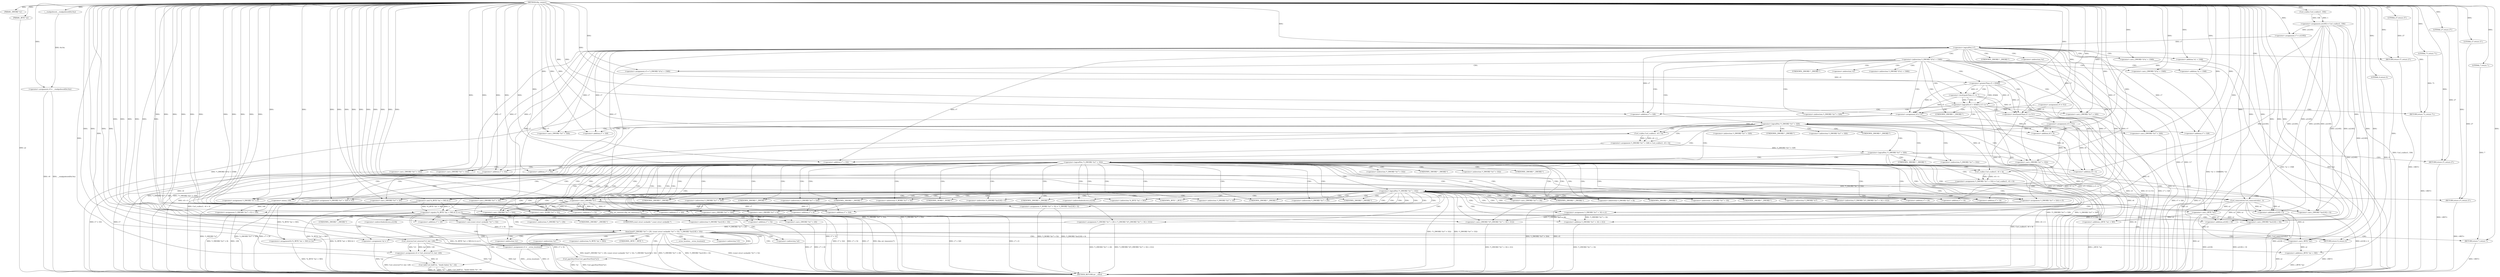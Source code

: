 digraph tftp_connect {  
"1000108" [label = "(METHOD,tftp_connect)" ]
"1000388" [label = "(METHOD_RETURN,int __cdecl)" ]
"1000109" [label = "(PARAM,_DWORD *a1)" ]
"1000110" [label = "(PARAM,_BYTE *a2)" ]
"1000119" [label = "(<operator>.assignment,v9 = __readgsdword(0x14u))" ]
"1000121" [label = "(__readgsdword,__readgsdword(0x14u))" ]
"1000123" [label = "(<operator>.assignment,v5 = 512)" ]
"1000126" [label = "(<operator>.assignment,a1[185] = Curl_ccalloc(1, 336))" ]
"1000130" [label = "(Curl_ccalloc,Curl_ccalloc(1, 336))" ]
"1000133" [label = "(<operator>.assignment,v7 = a1[185])" ]
"1000139" [label = "(<operator>.logicalNot,!v7)" ]
"1000141" [label = "(RETURN,return 27;,return 27;)" ]
"1000142" [label = "(LITERAL,27,return 27;)" ]
"1000145" [label = "(<operator>.cast,(_DWORD *)(*a1 + 1568))" ]
"1000147" [label = "(<operator>.addition,*a1 + 1568)" ]
"1000152" [label = "(<operator>.assignment,v5 = *(_DWORD *)(*a1 + 1568))" ]
"1000155" [label = "(<operator>.cast,(_DWORD *)(*a1 + 1568))" ]
"1000157" [label = "(<operator>.addition,*a1 + 1568)" ]
"1000162" [label = "(<operator>.logicalOr,v5 > 65464 || v5 <= 7)" ]
"1000163" [label = "(<operator>.greaterThan,v5 > 65464)" ]
"1000166" [label = "(<operator>.lessEqualsThan,v5 <= 7)" ]
"1000169" [label = "(RETURN,return 71;,return 71;)" ]
"1000170" [label = "(LITERAL,71,return 71;)" ]
"1000171" [label = "(<operator>.assignment,v6 = v5)" ]
"1000175" [label = "(<operator>.lessEqualsThan,v5 <= 511)" ]
"1000178" [label = "(<operator>.assignment,v6 = 512)" ]
"1000182" [label = "(<operator>.logicalNot,!*(_DWORD *)(v7 + 328))" ]
"1000184" [label = "(<operator>.cast,(_DWORD *)(v7 + 328))" ]
"1000186" [label = "(<operator>.addition,v7 + 328)" ]
"1000190" [label = "(<operator>.assignment,*(_DWORD *)(v7 + 328) = Curl_ccalloc(1, v6 + 4))" ]
"1000192" [label = "(<operator>.cast,(_DWORD *)(v7 + 328))" ]
"1000194" [label = "(<operator>.addition,v7 + 328)" ]
"1000197" [label = "(Curl_ccalloc,Curl_ccalloc(1, v6 + 4))" ]
"1000199" [label = "(<operator>.addition,v6 + 4)" ]
"1000203" [label = "(<operator>.logicalNot,!*(_DWORD *)(v7 + 328))" ]
"1000205" [label = "(<operator>.cast,(_DWORD *)(v7 + 328))" ]
"1000207" [label = "(<operator>.addition,v7 + 328)" ]
"1000210" [label = "(RETURN,return 27;,return 27;)" ]
"1000211" [label = "(LITERAL,27,return 27;)" ]
"1000213" [label = "(<operator>.logicalNot,!*(_DWORD *)(v7 + 332))" ]
"1000215" [label = "(<operator>.cast,(_DWORD *)(v7 + 332))" ]
"1000217" [label = "(<operator>.addition,v7 + 332)" ]
"1000221" [label = "(<operator>.assignment,*(_DWORD *)(v7 + 332) = Curl_ccalloc(1, v6 + 4))" ]
"1000223" [label = "(<operator>.cast,(_DWORD *)(v7 + 332))" ]
"1000225" [label = "(<operator>.addition,v7 + 332)" ]
"1000228" [label = "(Curl_ccalloc,Curl_ccalloc(1, v6 + 4))" ]
"1000230" [label = "(<operator>.addition,v6 + 4)" ]
"1000234" [label = "(<operator>.logicalNot,!*(_DWORD *)(v7 + 332))" ]
"1000236" [label = "(<operator>.cast,(_DWORD *)(v7 + 332))" ]
"1000238" [label = "(<operator>.addition,v7 + 332)" ]
"1000241" [label = "(RETURN,return 27;,return 27;)" ]
"1000242" [label = "(LITERAL,27,return 27;)" ]
"1000243" [label = "(Curl_conncontrol,Curl_conncontrol(a1, 1))" ]
"1000246" [label = "(<operator>.assignment,*(_DWORD *)(v7 + 16) = a1)" ]
"1000248" [label = "(<operator>.cast,(_DWORD *)(v7 + 16))" ]
"1000250" [label = "(<operator>.addition,v7 + 16)" ]
"1000254" [label = "(<operator>.assignment,*(_DWORD *)(v7 + 20) = *(_DWORD *)(*(_DWORD *)(v7 + 16) + 412))" ]
"1000256" [label = "(<operator>.cast,(_DWORD *)(v7 + 20))" ]
"1000258" [label = "(<operator>.addition,v7 + 20)" ]
"1000262" [label = "(<operator>.cast,(_DWORD *)(*(_DWORD *)(v7 + 16) + 412))" ]
"1000264" [label = "(<operator>.addition,*(_DWORD *)(v7 + 16) + 412)" ]
"1000266" [label = "(<operator>.cast,(_DWORD *)(v7 + 16))" ]
"1000268" [label = "(<operator>.addition,v7 + 16)" ]
"1000272" [label = "(<operator>.assignment,*(_DWORD *)v7 = 0)" ]
"1000274" [label = "(<operator>.cast,(_DWORD *)v7)" ]
"1000278" [label = "(<operator>.assignment,*(_DWORD *)(v7 + 8) = -100)" ]
"1000280" [label = "(<operator>.cast,(_DWORD *)(v7 + 8))" ]
"1000282" [label = "(<operator>.addition,v7 + 8)" ]
"1000285" [label = "(<operator>.minus,-100)" ]
"1000287" [label = "(<operator>.assignment,*(_DWORD *)(v7 + 320) = 512)" ]
"1000289" [label = "(<operator>.cast,(_DWORD *)(v7 + 320))" ]
"1000291" [label = "(<operator>.addition,v7 + 320)" ]
"1000295" [label = "(<operator>.assignment,*(_DWORD *)(v7 + 324) = v5)" ]
"1000297" [label = "(<operator>.cast,(_DWORD *)(v7 + 324))" ]
"1000299" [label = "(<operator>.addition,v7 + 324)" ]
"1000303" [label = "(<operator>.assignment,*(_WORD *)(v7 + 52) = *(_DWORD *)(a1[18] + 4))" ]
"1000305" [label = "(<operator>.cast,(_WORD *)(v7 + 52))" ]
"1000307" [label = "(<operator>.addition,v7 + 52)" ]
"1000311" [label = "(<operator>.cast,(_DWORD *)(a1[18] + 4))" ]
"1000313" [label = "(<operator>.addition,a1[18] + 4)" ]
"1000318" [label = "(tftp_set_timeouts,tftp_set_timeouts(v7))" ]
"1000321" [label = "(<operator>.equals,(*((_BYTE *)a1 + 583) & 2) == 0)" ]
"1000322" [label = "(<operator>.and,*((_BYTE *)a1 + 583) & 2)" ]
"1000324" [label = "(<operator>.addition,(_BYTE *)a1 + 583)" ]
"1000325" [label = "(<operator>.cast,(_BYTE *)a1)" ]
"1000333" [label = "(bind,bind(*(_DWORD *)(v7 + 20), (const struct sockaddr *)(v7 + 52), *(_DWORD *)(a1[18] + 16)))" ]
"1000335" [label = "(<operator>.cast,(_DWORD *)(v7 + 20))" ]
"1000337" [label = "(<operator>.addition,v7 + 20)" ]
"1000340" [label = "(<operator>.cast,(const struct sockaddr *)(v7 + 52))" ]
"1000342" [label = "(<operator>.addition,v7 + 52)" ]
"1000346" [label = "(<operator>.cast,(_DWORD *)(a1[18] + 16))" ]
"1000348" [label = "(<operator>.addition,a1[18] + 16)" ]
"1000354" [label = "(<operator>.assignment,v3 = __errno_location())" ]
"1000357" [label = "(<operator>.assignment,v4 = Curl_strerror(*v3, buf, 128))" ]
"1000359" [label = "(Curl_strerror,Curl_strerror(*v3, buf, 128))" ]
"1000364" [label = "(Curl_failf,Curl_failf(*a1, \"bind() failed; %s\", v4))" ]
"1000369" [label = "(RETURN,return 7;,return 7;)" ]
"1000370" [label = "(LITERAL,7,return 7;)" ]
"1000371" [label = "(<operators>.assignmentOr,*((_BYTE *)a1 + 583) |= 2u)" ]
"1000373" [label = "(<operator>.addition,(_BYTE *)a1 + 583)" ]
"1000374" [label = "(<operator>.cast,(_BYTE *)a1)" ]
"1000379" [label = "(Curl_pgrsStartNow,Curl_pgrsStartNow(*a1))" ]
"1000382" [label = "(<operator>.assignment,*a2 = 1)" ]
"1000386" [label = "(RETURN,return 0;,return 0;)" ]
"1000387" [label = "(LITERAL,0,return 0;)" ]
"1000144" [label = "(<operator>.indirection,*(_DWORD *)(*a1 + 1568))" ]
"1000146" [label = "(UNKNOWN,_DWORD *,_DWORD *)" ]
"1000148" [label = "(<operator>.indirection,*a1)" ]
"1000154" [label = "(<operator>.indirection,*(_DWORD *)(*a1 + 1568))" ]
"1000156" [label = "(UNKNOWN,_DWORD *,_DWORD *)" ]
"1000158" [label = "(<operator>.indirection,*a1)" ]
"1000183" [label = "(<operator>.indirection,*(_DWORD *)(v7 + 328))" ]
"1000185" [label = "(UNKNOWN,_DWORD *,_DWORD *)" ]
"1000191" [label = "(<operator>.indirection,*(_DWORD *)(v7 + 328))" ]
"1000193" [label = "(UNKNOWN,_DWORD *,_DWORD *)" ]
"1000204" [label = "(<operator>.indirection,*(_DWORD *)(v7 + 328))" ]
"1000206" [label = "(UNKNOWN,_DWORD *,_DWORD *)" ]
"1000214" [label = "(<operator>.indirection,*(_DWORD *)(v7 + 332))" ]
"1000216" [label = "(UNKNOWN,_DWORD *,_DWORD *)" ]
"1000222" [label = "(<operator>.indirection,*(_DWORD *)(v7 + 332))" ]
"1000224" [label = "(UNKNOWN,_DWORD *,_DWORD *)" ]
"1000235" [label = "(<operator>.indirection,*(_DWORD *)(v7 + 332))" ]
"1000237" [label = "(UNKNOWN,_DWORD *,_DWORD *)" ]
"1000247" [label = "(<operator>.indirection,*(_DWORD *)(v7 + 16))" ]
"1000249" [label = "(UNKNOWN,_DWORD *,_DWORD *)" ]
"1000255" [label = "(<operator>.indirection,*(_DWORD *)(v7 + 20))" ]
"1000257" [label = "(UNKNOWN,_DWORD *,_DWORD *)" ]
"1000261" [label = "(<operator>.indirection,*(_DWORD *)(*(_DWORD *)(v7 + 16) + 412))" ]
"1000263" [label = "(UNKNOWN,_DWORD *,_DWORD *)" ]
"1000265" [label = "(<operator>.indirection,*(_DWORD *)(v7 + 16))" ]
"1000267" [label = "(UNKNOWN,_DWORD *,_DWORD *)" ]
"1000273" [label = "(<operator>.indirection,*(_DWORD *)v7)" ]
"1000275" [label = "(UNKNOWN,_DWORD *,_DWORD *)" ]
"1000279" [label = "(<operator>.indirection,*(_DWORD *)(v7 + 8))" ]
"1000281" [label = "(UNKNOWN,_DWORD *,_DWORD *)" ]
"1000288" [label = "(<operator>.indirection,*(_DWORD *)(v7 + 320))" ]
"1000290" [label = "(UNKNOWN,_DWORD *,_DWORD *)" ]
"1000296" [label = "(<operator>.indirection,*(_DWORD *)(v7 + 324))" ]
"1000298" [label = "(UNKNOWN,_DWORD *,_DWORD *)" ]
"1000304" [label = "(<operator>.indirection,*(_WORD *)(v7 + 52))" ]
"1000306" [label = "(UNKNOWN,_WORD *,_WORD *)" ]
"1000310" [label = "(<operator>.indirection,*(_DWORD *)(a1[18] + 4))" ]
"1000312" [label = "(UNKNOWN,_DWORD *,_DWORD *)" ]
"1000314" [label = "(<operator>.indirectIndexAccess,a1[18])" ]
"1000323" [label = "(<operator>.indirection,*((_BYTE *)a1 + 583))" ]
"1000326" [label = "(UNKNOWN,_BYTE *,_BYTE *)" ]
"1000334" [label = "(<operator>.indirection,*(_DWORD *)(v7 + 20))" ]
"1000336" [label = "(UNKNOWN,_DWORD *,_DWORD *)" ]
"1000341" [label = "(UNKNOWN,const struct sockaddr *,const struct sockaddr *)" ]
"1000345" [label = "(<operator>.indirection,*(_DWORD *)(a1[18] + 16))" ]
"1000347" [label = "(UNKNOWN,_DWORD *,_DWORD *)" ]
"1000349" [label = "(<operator>.indirectIndexAccess,a1[18])" ]
"1000356" [label = "(__errno_location,__errno_location())" ]
"1000360" [label = "(<operator>.indirection,*v3)" ]
"1000365" [label = "(<operator>.indirection,*a1)" ]
"1000372" [label = "(<operator>.indirection,*((_BYTE *)a1 + 583))" ]
"1000375" [label = "(UNKNOWN,_BYTE *,_BYTE *)" ]
"1000380" [label = "(<operator>.indirection,*a1)" ]
"1000383" [label = "(<operator>.indirection,*a2)" ]
  "1000141" -> "1000388"  [ label = "DDG: <RET>"] 
  "1000243" -> "1000388"  [ label = "DDG: Curl_conncontrol(a1, 1)"] 
  "1000325" -> "1000388"  [ label = "DDG: a1"] 
  "1000163" -> "1000388"  [ label = "DDG: v5"] 
  "1000166" -> "1000388"  [ label = "DDG: v5"] 
  "1000340" -> "1000388"  [ label = "DDG: v7 + 52"] 
  "1000373" -> "1000388"  [ label = "DDG: (_BYTE *)a1"] 
  "1000199" -> "1000388"  [ label = "DDG: v6"] 
  "1000346" -> "1000388"  [ label = "DDG: a1[18] + 16"] 
  "1000305" -> "1000388"  [ label = "DDG: v7 + 52"] 
  "1000321" -> "1000388"  [ label = "DDG: *((_BYTE *)a1 + 583) & 2"] 
  "1000197" -> "1000388"  [ label = "DDG: v6 + 4"] 
  "1000162" -> "1000388"  [ label = "DDG: v5 > 65464"] 
  "1000203" -> "1000388"  [ label = "DDG: !*(_DWORD *)(v7 + 328)"] 
  "1000119" -> "1000388"  [ label = "DDG: v9"] 
  "1000139" -> "1000388"  [ label = "DDG: !v7"] 
  "1000324" -> "1000388"  [ label = "DDG: (_BYTE *)a1"] 
  "1000238" -> "1000388"  [ label = "DDG: v7"] 
  "1000162" -> "1000388"  [ label = "DDG: v5 <= 7"] 
  "1000318" -> "1000388"  [ label = "DDG: v7"] 
  "1000321" -> "1000388"  [ label = "DDG: (*((_BYTE *)a1 + 583) & 2) == 0"] 
  "1000123" -> "1000388"  [ label = "DDG: v5"] 
  "1000335" -> "1000388"  [ label = "DDG: v7 + 20"] 
  "1000264" -> "1000388"  [ label = "DDG: *(_DWORD *)(v7 + 16)"] 
  "1000256" -> "1000388"  [ label = "DDG: v7 + 20"] 
  "1000213" -> "1000388"  [ label = "DDG: !*(_DWORD *)(v7 + 332)"] 
  "1000333" -> "1000388"  [ label = "DDG: *(_DWORD *)(v7 + 20)"] 
  "1000228" -> "1000388"  [ label = "DDG: v6 + 4"] 
  "1000322" -> "1000388"  [ label = "DDG: *((_BYTE *)a1 + 583)"] 
  "1000364" -> "1000388"  [ label = "DDG: Curl_failf(*a1, \"bind() failed; %s\", v4)"] 
  "1000155" -> "1000388"  [ label = "DDG: *a1 + 1568"] 
  "1000311" -> "1000388"  [ label = "DDG: a1[18] + 4"] 
  "1000215" -> "1000388"  [ label = "DDG: v7 + 332"] 
  "1000379" -> "1000388"  [ label = "DDG: *a1"] 
  "1000234" -> "1000388"  [ label = "DDG: !*(_DWORD *)(v7 + 332)"] 
  "1000119" -> "1000388"  [ label = "DDG: __readgsdword(0x14u)"] 
  "1000354" -> "1000388"  [ label = "DDG: v3"] 
  "1000126" -> "1000388"  [ label = "DDG: Curl_ccalloc(1, 336)"] 
  "1000374" -> "1000388"  [ label = "DDG: a1"] 
  "1000354" -> "1000388"  [ label = "DDG: __errno_location()"] 
  "1000295" -> "1000388"  [ label = "DDG: *(_DWORD *)(v7 + 324)"] 
  "1000213" -> "1000388"  [ label = "DDG: *(_DWORD *)(v7 + 332)"] 
  "1000364" -> "1000388"  [ label = "DDG: v4"] 
  "1000295" -> "1000388"  [ label = "DDG: v5"] 
  "1000110" -> "1000388"  [ label = "DDG: a2"] 
  "1000266" -> "1000388"  [ label = "DDG: v7 + 16"] 
  "1000182" -> "1000388"  [ label = "DDG: *(_DWORD *)(v7 + 328)"] 
  "1000364" -> "1000388"  [ label = "DDG: *a1"] 
  "1000333" -> "1000388"  [ label = "DDG: *(_DWORD *)(a1[18] + 16)"] 
  "1000182" -> "1000388"  [ label = "DDG: !*(_DWORD *)(v7 + 328)"] 
  "1000203" -> "1000388"  [ label = "DDG: *(_DWORD *)(v7 + 328)"] 
  "1000147" -> "1000388"  [ label = "DDG: *a1"] 
  "1000303" -> "1000388"  [ label = "DDG: *(_DWORD *)(a1[18] + 4)"] 
  "1000145" -> "1000388"  [ label = "DDG: *a1 + 1568"] 
  "1000280" -> "1000388"  [ label = "DDG: v7 + 8"] 
  "1000157" -> "1000388"  [ label = "DDG: *a1"] 
  "1000303" -> "1000388"  [ label = "DDG: *(_WORD *)(v7 + 52)"] 
  "1000287" -> "1000388"  [ label = "DDG: *(_DWORD *)(v7 + 320)"] 
  "1000254" -> "1000388"  [ label = "DDG: *(_DWORD *)(v7 + 20)"] 
  "1000205" -> "1000388"  [ label = "DDG: v7 + 328"] 
  "1000357" -> "1000388"  [ label = "DDG: Curl_strerror(*v3, buf, 128)"] 
  "1000278" -> "1000388"  [ label = "DDG: *(_DWORD *)(v7 + 8)"] 
  "1000313" -> "1000388"  [ label = "DDG: a1[18]"] 
  "1000254" -> "1000388"  [ label = "DDG: *(_DWORD *)(*(_DWORD *)(v7 + 16) + 412)"] 
  "1000379" -> "1000388"  [ label = "DDG: Curl_pgrsStartNow(*a1)"] 
  "1000342" -> "1000388"  [ label = "DDG: v7"] 
  "1000289" -> "1000388"  [ label = "DDG: v7 + 320"] 
  "1000371" -> "1000388"  [ label = "DDG: *((_BYTE *)a1 + 583)"] 
  "1000348" -> "1000388"  [ label = "DDG: a1[18]"] 
  "1000230" -> "1000388"  [ label = "DDG: v6"] 
  "1000207" -> "1000388"  [ label = "DDG: v7"] 
  "1000133" -> "1000388"  [ label = "DDG: a1[185]"] 
  "1000221" -> "1000388"  [ label = "DDG: Curl_ccalloc(1, v6 + 4)"] 
  "1000272" -> "1000388"  [ label = "DDG: *(_DWORD *)v7"] 
  "1000175" -> "1000388"  [ label = "DDG: v5"] 
  "1000178" -> "1000388"  [ label = "DDG: v6"] 
  "1000297" -> "1000388"  [ label = "DDG: v7 + 324"] 
  "1000139" -> "1000388"  [ label = "DDG: v7"] 
  "1000262" -> "1000388"  [ label = "DDG: *(_DWORD *)(v7 + 16) + 412"] 
  "1000382" -> "1000388"  [ label = "DDG: *a2"] 
  "1000236" -> "1000388"  [ label = "DDG: v7 + 332"] 
  "1000333" -> "1000388"  [ label = "DDG: (const struct sockaddr *)(v7 + 52)"] 
  "1000318" -> "1000388"  [ label = "DDG: tftp_set_timeouts(v7)"] 
  "1000171" -> "1000388"  [ label = "DDG: v6"] 
  "1000190" -> "1000388"  [ label = "DDG: Curl_ccalloc(1, v6 + 4)"] 
  "1000175" -> "1000388"  [ label = "DDG: v5 <= 511"] 
  "1000152" -> "1000388"  [ label = "DDG: *(_DWORD *)(*a1 + 1568)"] 
  "1000359" -> "1000388"  [ label = "DDG: buf"] 
  "1000162" -> "1000388"  [ label = "DDG: v5 > 65464 || v5 <= 7"] 
  "1000184" -> "1000388"  [ label = "DDG: v7 + 328"] 
  "1000234" -> "1000388"  [ label = "DDG: *(_DWORD *)(v7 + 332)"] 
  "1000278" -> "1000388"  [ label = "DDG: -100"] 
  "1000333" -> "1000388"  [ label = "DDG: bind(*(_DWORD *)(v7 + 20), (const struct sockaddr *)(v7 + 52), *(_DWORD *)(a1[18] + 16))"] 
  "1000359" -> "1000388"  [ label = "DDG: *v3"] 
  "1000369" -> "1000388"  [ label = "DDG: <RET>"] 
  "1000241" -> "1000388"  [ label = "DDG: <RET>"] 
  "1000169" -> "1000388"  [ label = "DDG: <RET>"] 
  "1000210" -> "1000388"  [ label = "DDG: <RET>"] 
  "1000386" -> "1000388"  [ label = "DDG: <RET>"] 
  "1000108" -> "1000109"  [ label = "DDG: "] 
  "1000108" -> "1000110"  [ label = "DDG: "] 
  "1000121" -> "1000119"  [ label = "DDG: 0x14u"] 
  "1000108" -> "1000119"  [ label = "DDG: "] 
  "1000108" -> "1000121"  [ label = "DDG: "] 
  "1000108" -> "1000123"  [ label = "DDG: "] 
  "1000130" -> "1000126"  [ label = "DDG: 1"] 
  "1000130" -> "1000126"  [ label = "DDG: 336"] 
  "1000108" -> "1000130"  [ label = "DDG: "] 
  "1000126" -> "1000133"  [ label = "DDG: a1[185]"] 
  "1000108" -> "1000133"  [ label = "DDG: "] 
  "1000133" -> "1000139"  [ label = "DDG: v7"] 
  "1000108" -> "1000139"  [ label = "DDG: "] 
  "1000142" -> "1000141"  [ label = "DDG: 27"] 
  "1000108" -> "1000141"  [ label = "DDG: "] 
  "1000108" -> "1000142"  [ label = "DDG: "] 
  "1000108" -> "1000145"  [ label = "DDG: "] 
  "1000108" -> "1000147"  [ label = "DDG: "] 
  "1000108" -> "1000152"  [ label = "DDG: "] 
  "1000108" -> "1000155"  [ label = "DDG: "] 
  "1000108" -> "1000157"  [ label = "DDG: "] 
  "1000163" -> "1000162"  [ label = "DDG: v5"] 
  "1000163" -> "1000162"  [ label = "DDG: 65464"] 
  "1000152" -> "1000163"  [ label = "DDG: v5"] 
  "1000108" -> "1000163"  [ label = "DDG: "] 
  "1000166" -> "1000162"  [ label = "DDG: v5"] 
  "1000166" -> "1000162"  [ label = "DDG: 7"] 
  "1000163" -> "1000166"  [ label = "DDG: v5"] 
  "1000108" -> "1000166"  [ label = "DDG: "] 
  "1000170" -> "1000169"  [ label = "DDG: 71"] 
  "1000108" -> "1000169"  [ label = "DDG: "] 
  "1000108" -> "1000170"  [ label = "DDG: "] 
  "1000123" -> "1000171"  [ label = "DDG: v5"] 
  "1000163" -> "1000171"  [ label = "DDG: v5"] 
  "1000166" -> "1000171"  [ label = "DDG: v5"] 
  "1000108" -> "1000171"  [ label = "DDG: "] 
  "1000108" -> "1000175"  [ label = "DDG: "] 
  "1000123" -> "1000175"  [ label = "DDG: v5"] 
  "1000163" -> "1000175"  [ label = "DDG: v5"] 
  "1000166" -> "1000175"  [ label = "DDG: v5"] 
  "1000108" -> "1000178"  [ label = "DDG: "] 
  "1000139" -> "1000184"  [ label = "DDG: v7"] 
  "1000108" -> "1000184"  [ label = "DDG: "] 
  "1000139" -> "1000186"  [ label = "DDG: v7"] 
  "1000108" -> "1000186"  [ label = "DDG: "] 
  "1000197" -> "1000190"  [ label = "DDG: 1"] 
  "1000197" -> "1000190"  [ label = "DDG: v6 + 4"] 
  "1000108" -> "1000192"  [ label = "DDG: "] 
  "1000139" -> "1000192"  [ label = "DDG: v7"] 
  "1000108" -> "1000194"  [ label = "DDG: "] 
  "1000139" -> "1000194"  [ label = "DDG: v7"] 
  "1000108" -> "1000197"  [ label = "DDG: "] 
  "1000178" -> "1000197"  [ label = "DDG: v6"] 
  "1000171" -> "1000197"  [ label = "DDG: v6"] 
  "1000178" -> "1000199"  [ label = "DDG: v6"] 
  "1000171" -> "1000199"  [ label = "DDG: v6"] 
  "1000108" -> "1000199"  [ label = "DDG: "] 
  "1000190" -> "1000203"  [ label = "DDG: *(_DWORD *)(v7 + 328)"] 
  "1000108" -> "1000205"  [ label = "DDG: "] 
  "1000139" -> "1000205"  [ label = "DDG: v7"] 
  "1000108" -> "1000207"  [ label = "DDG: "] 
  "1000139" -> "1000207"  [ label = "DDG: v7"] 
  "1000211" -> "1000210"  [ label = "DDG: 27"] 
  "1000108" -> "1000210"  [ label = "DDG: "] 
  "1000108" -> "1000211"  [ label = "DDG: "] 
  "1000108" -> "1000215"  [ label = "DDG: "] 
  "1000139" -> "1000215"  [ label = "DDG: v7"] 
  "1000108" -> "1000217"  [ label = "DDG: "] 
  "1000139" -> "1000217"  [ label = "DDG: v7"] 
  "1000228" -> "1000221"  [ label = "DDG: 1"] 
  "1000228" -> "1000221"  [ label = "DDG: v6 + 4"] 
  "1000108" -> "1000223"  [ label = "DDG: "] 
  "1000139" -> "1000223"  [ label = "DDG: v7"] 
  "1000108" -> "1000225"  [ label = "DDG: "] 
  "1000139" -> "1000225"  [ label = "DDG: v7"] 
  "1000108" -> "1000228"  [ label = "DDG: "] 
  "1000178" -> "1000228"  [ label = "DDG: v6"] 
  "1000171" -> "1000228"  [ label = "DDG: v6"] 
  "1000178" -> "1000230"  [ label = "DDG: v6"] 
  "1000171" -> "1000230"  [ label = "DDG: v6"] 
  "1000108" -> "1000230"  [ label = "DDG: "] 
  "1000221" -> "1000234"  [ label = "DDG: *(_DWORD *)(v7 + 332)"] 
  "1000108" -> "1000236"  [ label = "DDG: "] 
  "1000139" -> "1000236"  [ label = "DDG: v7"] 
  "1000108" -> "1000238"  [ label = "DDG: "] 
  "1000139" -> "1000238"  [ label = "DDG: v7"] 
  "1000242" -> "1000241"  [ label = "DDG: 27"] 
  "1000108" -> "1000241"  [ label = "DDG: "] 
  "1000108" -> "1000242"  [ label = "DDG: "] 
  "1000108" -> "1000243"  [ label = "DDG: "] 
  "1000126" -> "1000243"  [ label = "DDG: a1[185]"] 
  "1000243" -> "1000246"  [ label = "DDG: a1"] 
  "1000108" -> "1000246"  [ label = "DDG: "] 
  "1000126" -> "1000246"  [ label = "DDG: a1[185]"] 
  "1000108" -> "1000248"  [ label = "DDG: "] 
  "1000139" -> "1000248"  [ label = "DDG: v7"] 
  "1000108" -> "1000250"  [ label = "DDG: "] 
  "1000139" -> "1000250"  [ label = "DDG: v7"] 
  "1000108" -> "1000256"  [ label = "DDG: "] 
  "1000139" -> "1000256"  [ label = "DDG: v7"] 
  "1000108" -> "1000258"  [ label = "DDG: "] 
  "1000139" -> "1000258"  [ label = "DDG: v7"] 
  "1000246" -> "1000262"  [ label = "DDG: *(_DWORD *)(v7 + 16)"] 
  "1000108" -> "1000262"  [ label = "DDG: "] 
  "1000246" -> "1000264"  [ label = "DDG: *(_DWORD *)(v7 + 16)"] 
  "1000108" -> "1000266"  [ label = "DDG: "] 
  "1000139" -> "1000266"  [ label = "DDG: v7"] 
  "1000108" -> "1000268"  [ label = "DDG: "] 
  "1000139" -> "1000268"  [ label = "DDG: v7"] 
  "1000108" -> "1000264"  [ label = "DDG: "] 
  "1000108" -> "1000272"  [ label = "DDG: "] 
  "1000108" -> "1000274"  [ label = "DDG: "] 
  "1000139" -> "1000274"  [ label = "DDG: v7"] 
  "1000285" -> "1000278"  [ label = "DDG: 100"] 
  "1000274" -> "1000280"  [ label = "DDG: v7"] 
  "1000108" -> "1000280"  [ label = "DDG: "] 
  "1000274" -> "1000282"  [ label = "DDG: v7"] 
  "1000108" -> "1000282"  [ label = "DDG: "] 
  "1000108" -> "1000285"  [ label = "DDG: "] 
  "1000108" -> "1000287"  [ label = "DDG: "] 
  "1000108" -> "1000289"  [ label = "DDG: "] 
  "1000274" -> "1000289"  [ label = "DDG: v7"] 
  "1000108" -> "1000291"  [ label = "DDG: "] 
  "1000274" -> "1000291"  [ label = "DDG: v7"] 
  "1000175" -> "1000295"  [ label = "DDG: v5"] 
  "1000108" -> "1000295"  [ label = "DDG: "] 
  "1000108" -> "1000297"  [ label = "DDG: "] 
  "1000274" -> "1000297"  [ label = "DDG: v7"] 
  "1000108" -> "1000299"  [ label = "DDG: "] 
  "1000274" -> "1000299"  [ label = "DDG: v7"] 
  "1000108" -> "1000305"  [ label = "DDG: "] 
  "1000274" -> "1000305"  [ label = "DDG: v7"] 
  "1000108" -> "1000307"  [ label = "DDG: "] 
  "1000274" -> "1000307"  [ label = "DDG: v7"] 
  "1000243" -> "1000311"  [ label = "DDG: a1"] 
  "1000108" -> "1000311"  [ label = "DDG: "] 
  "1000126" -> "1000311"  [ label = "DDG: a1[185]"] 
  "1000243" -> "1000313"  [ label = "DDG: a1"] 
  "1000108" -> "1000313"  [ label = "DDG: "] 
  "1000126" -> "1000313"  [ label = "DDG: a1[185]"] 
  "1000108" -> "1000318"  [ label = "DDG: "] 
  "1000274" -> "1000318"  [ label = "DDG: v7"] 
  "1000322" -> "1000321"  [ label = "DDG: *((_BYTE *)a1 + 583)"] 
  "1000322" -> "1000321"  [ label = "DDG: 2"] 
  "1000325" -> "1000324"  [ label = "DDG: a1"] 
  "1000108" -> "1000325"  [ label = "DDG: "] 
  "1000243" -> "1000325"  [ label = "DDG: a1"] 
  "1000126" -> "1000325"  [ label = "DDG: a1[185]"] 
  "1000108" -> "1000324"  [ label = "DDG: "] 
  "1000108" -> "1000322"  [ label = "DDG: "] 
  "1000108" -> "1000321"  [ label = "DDG: "] 
  "1000254" -> "1000333"  [ label = "DDG: *(_DWORD *)(v7 + 20)"] 
  "1000318" -> "1000335"  [ label = "DDG: v7"] 
  "1000108" -> "1000335"  [ label = "DDG: "] 
  "1000318" -> "1000337"  [ label = "DDG: v7"] 
  "1000108" -> "1000337"  [ label = "DDG: "] 
  "1000340" -> "1000333"  [ label = "DDG: v7 + 52"] 
  "1000108" -> "1000340"  [ label = "DDG: "] 
  "1000318" -> "1000340"  [ label = "DDG: v7"] 
  "1000108" -> "1000342"  [ label = "DDG: "] 
  "1000318" -> "1000342"  [ label = "DDG: v7"] 
  "1000325" -> "1000346"  [ label = "DDG: a1"] 
  "1000243" -> "1000346"  [ label = "DDG: a1"] 
  "1000108" -> "1000346"  [ label = "DDG: "] 
  "1000126" -> "1000346"  [ label = "DDG: a1[185]"] 
  "1000325" -> "1000348"  [ label = "DDG: a1"] 
  "1000243" -> "1000348"  [ label = "DDG: a1"] 
  "1000108" -> "1000348"  [ label = "DDG: "] 
  "1000126" -> "1000348"  [ label = "DDG: a1[185]"] 
  "1000108" -> "1000354"  [ label = "DDG: "] 
  "1000359" -> "1000357"  [ label = "DDG: *v3"] 
  "1000359" -> "1000357"  [ label = "DDG: buf"] 
  "1000359" -> "1000357"  [ label = "DDG: 128"] 
  "1000108" -> "1000357"  [ label = "DDG: "] 
  "1000108" -> "1000359"  [ label = "DDG: "] 
  "1000108" -> "1000364"  [ label = "DDG: "] 
  "1000357" -> "1000364"  [ label = "DDG: v4"] 
  "1000370" -> "1000369"  [ label = "DDG: 7"] 
  "1000108" -> "1000369"  [ label = "DDG: "] 
  "1000108" -> "1000370"  [ label = "DDG: "] 
  "1000108" -> "1000371"  [ label = "DDG: "] 
  "1000322" -> "1000371"  [ label = "DDG: *((_BYTE *)a1 + 583)"] 
  "1000374" -> "1000373"  [ label = "DDG: a1"] 
  "1000325" -> "1000374"  [ label = "DDG: a1"] 
  "1000108" -> "1000374"  [ label = "DDG: "] 
  "1000243" -> "1000374"  [ label = "DDG: a1"] 
  "1000126" -> "1000374"  [ label = "DDG: a1[185]"] 
  "1000108" -> "1000373"  [ label = "DDG: "] 
  "1000108" -> "1000382"  [ label = "DDG: "] 
  "1000387" -> "1000386"  [ label = "DDG: 0"] 
  "1000108" -> "1000386"  [ label = "DDG: "] 
  "1000108" -> "1000387"  [ label = "DDG: "] 
  "1000139" -> "1000144"  [ label = "CDG: "] 
  "1000139" -> "1000141"  [ label = "CDG: "] 
  "1000139" -> "1000148"  [ label = "CDG: "] 
  "1000139" -> "1000147"  [ label = "CDG: "] 
  "1000139" -> "1000146"  [ label = "CDG: "] 
  "1000139" -> "1000145"  [ label = "CDG: "] 
  "1000144" -> "1000158"  [ label = "CDG: "] 
  "1000144" -> "1000157"  [ label = "CDG: "] 
  "1000144" -> "1000156"  [ label = "CDG: "] 
  "1000144" -> "1000155"  [ label = "CDG: "] 
  "1000144" -> "1000154"  [ label = "CDG: "] 
  "1000144" -> "1000152"  [ label = "CDG: "] 
  "1000144" -> "1000175"  [ label = "CDG: "] 
  "1000144" -> "1000171"  [ label = "CDG: "] 
  "1000144" -> "1000163"  [ label = "CDG: "] 
  "1000144" -> "1000162"  [ label = "CDG: "] 
  "1000144" -> "1000186"  [ label = "CDG: "] 
  "1000144" -> "1000185"  [ label = "CDG: "] 
  "1000144" -> "1000184"  [ label = "CDG: "] 
  "1000144" -> "1000183"  [ label = "CDG: "] 
  "1000144" -> "1000182"  [ label = "CDG: "] 
  "1000162" -> "1000175"  [ label = "CDG: "] 
  "1000162" -> "1000171"  [ label = "CDG: "] 
  "1000162" -> "1000169"  [ label = "CDG: "] 
  "1000162" -> "1000186"  [ label = "CDG: "] 
  "1000162" -> "1000185"  [ label = "CDG: "] 
  "1000162" -> "1000184"  [ label = "CDG: "] 
  "1000162" -> "1000183"  [ label = "CDG: "] 
  "1000162" -> "1000182"  [ label = "CDG: "] 
  "1000163" -> "1000166"  [ label = "CDG: "] 
  "1000175" -> "1000178"  [ label = "CDG: "] 
  "1000182" -> "1000192"  [ label = "CDG: "] 
  "1000182" -> "1000191"  [ label = "CDG: "] 
  "1000182" -> "1000190"  [ label = "CDG: "] 
  "1000182" -> "1000207"  [ label = "CDG: "] 
  "1000182" -> "1000206"  [ label = "CDG: "] 
  "1000182" -> "1000205"  [ label = "CDG: "] 
  "1000182" -> "1000204"  [ label = "CDG: "] 
  "1000182" -> "1000203"  [ label = "CDG: "] 
  "1000182" -> "1000199"  [ label = "CDG: "] 
  "1000182" -> "1000197"  [ label = "CDG: "] 
  "1000182" -> "1000194"  [ label = "CDG: "] 
  "1000182" -> "1000193"  [ label = "CDG: "] 
  "1000182" -> "1000217"  [ label = "CDG: "] 
  "1000182" -> "1000216"  [ label = "CDG: "] 
  "1000182" -> "1000215"  [ label = "CDG: "] 
  "1000182" -> "1000214"  [ label = "CDG: "] 
  "1000182" -> "1000213"  [ label = "CDG: "] 
  "1000203" -> "1000217"  [ label = "CDG: "] 
  "1000203" -> "1000216"  [ label = "CDG: "] 
  "1000203" -> "1000215"  [ label = "CDG: "] 
  "1000203" -> "1000214"  [ label = "CDG: "] 
  "1000203" -> "1000213"  [ label = "CDG: "] 
  "1000203" -> "1000210"  [ label = "CDG: "] 
  "1000213" -> "1000224"  [ label = "CDG: "] 
  "1000213" -> "1000223"  [ label = "CDG: "] 
  "1000213" -> "1000222"  [ label = "CDG: "] 
  "1000213" -> "1000221"  [ label = "CDG: "] 
  "1000213" -> "1000238"  [ label = "CDG: "] 
  "1000213" -> "1000237"  [ label = "CDG: "] 
  "1000213" -> "1000236"  [ label = "CDG: "] 
  "1000213" -> "1000235"  [ label = "CDG: "] 
  "1000213" -> "1000234"  [ label = "CDG: "] 
  "1000213" -> "1000230"  [ label = "CDG: "] 
  "1000213" -> "1000228"  [ label = "CDG: "] 
  "1000213" -> "1000225"  [ label = "CDG: "] 
  "1000213" -> "1000256"  [ label = "CDG: "] 
  "1000213" -> "1000255"  [ label = "CDG: "] 
  "1000213" -> "1000254"  [ label = "CDG: "] 
  "1000213" -> "1000250"  [ label = "CDG: "] 
  "1000213" -> "1000249"  [ label = "CDG: "] 
  "1000213" -> "1000248"  [ label = "CDG: "] 
  "1000213" -> "1000247"  [ label = "CDG: "] 
  "1000213" -> "1000246"  [ label = "CDG: "] 
  "1000213" -> "1000243"  [ label = "CDG: "] 
  "1000213" -> "1000272"  [ label = "CDG: "] 
  "1000213" -> "1000268"  [ label = "CDG: "] 
  "1000213" -> "1000267"  [ label = "CDG: "] 
  "1000213" -> "1000266"  [ label = "CDG: "] 
  "1000213" -> "1000265"  [ label = "CDG: "] 
  "1000213" -> "1000264"  [ label = "CDG: "] 
  "1000213" -> "1000263"  [ label = "CDG: "] 
  "1000213" -> "1000262"  [ label = "CDG: "] 
  "1000213" -> "1000261"  [ label = "CDG: "] 
  "1000213" -> "1000258"  [ label = "CDG: "] 
  "1000213" -> "1000257"  [ label = "CDG: "] 
  "1000213" -> "1000288"  [ label = "CDG: "] 
  "1000213" -> "1000287"  [ label = "CDG: "] 
  "1000213" -> "1000285"  [ label = "CDG: "] 
  "1000213" -> "1000282"  [ label = "CDG: "] 
  "1000213" -> "1000281"  [ label = "CDG: "] 
  "1000213" -> "1000280"  [ label = "CDG: "] 
  "1000213" -> "1000279"  [ label = "CDG: "] 
  "1000213" -> "1000278"  [ label = "CDG: "] 
  "1000213" -> "1000275"  [ label = "CDG: "] 
  "1000213" -> "1000274"  [ label = "CDG: "] 
  "1000213" -> "1000273"  [ label = "CDG: "] 
  "1000213" -> "1000304"  [ label = "CDG: "] 
  "1000213" -> "1000303"  [ label = "CDG: "] 
  "1000213" -> "1000299"  [ label = "CDG: "] 
  "1000213" -> "1000298"  [ label = "CDG: "] 
  "1000213" -> "1000297"  [ label = "CDG: "] 
  "1000213" -> "1000296"  [ label = "CDG: "] 
  "1000213" -> "1000295"  [ label = "CDG: "] 
  "1000213" -> "1000291"  [ label = "CDG: "] 
  "1000213" -> "1000290"  [ label = "CDG: "] 
  "1000213" -> "1000289"  [ label = "CDG: "] 
  "1000213" -> "1000318"  [ label = "CDG: "] 
  "1000213" -> "1000314"  [ label = "CDG: "] 
  "1000213" -> "1000313"  [ label = "CDG: "] 
  "1000213" -> "1000312"  [ label = "CDG: "] 
  "1000213" -> "1000311"  [ label = "CDG: "] 
  "1000213" -> "1000310"  [ label = "CDG: "] 
  "1000213" -> "1000307"  [ label = "CDG: "] 
  "1000213" -> "1000306"  [ label = "CDG: "] 
  "1000213" -> "1000305"  [ label = "CDG: "] 
  "1000213" -> "1000326"  [ label = "CDG: "] 
  "1000213" -> "1000325"  [ label = "CDG: "] 
  "1000213" -> "1000324"  [ label = "CDG: "] 
  "1000213" -> "1000323"  [ label = "CDG: "] 
  "1000213" -> "1000322"  [ label = "CDG: "] 
  "1000213" -> "1000321"  [ label = "CDG: "] 
  "1000234" -> "1000256"  [ label = "CDG: "] 
  "1000234" -> "1000255"  [ label = "CDG: "] 
  "1000234" -> "1000254"  [ label = "CDG: "] 
  "1000234" -> "1000250"  [ label = "CDG: "] 
  "1000234" -> "1000249"  [ label = "CDG: "] 
  "1000234" -> "1000248"  [ label = "CDG: "] 
  "1000234" -> "1000247"  [ label = "CDG: "] 
  "1000234" -> "1000246"  [ label = "CDG: "] 
  "1000234" -> "1000243"  [ label = "CDG: "] 
  "1000234" -> "1000241"  [ label = "CDG: "] 
  "1000234" -> "1000272"  [ label = "CDG: "] 
  "1000234" -> "1000268"  [ label = "CDG: "] 
  "1000234" -> "1000267"  [ label = "CDG: "] 
  "1000234" -> "1000266"  [ label = "CDG: "] 
  "1000234" -> "1000265"  [ label = "CDG: "] 
  "1000234" -> "1000264"  [ label = "CDG: "] 
  "1000234" -> "1000263"  [ label = "CDG: "] 
  "1000234" -> "1000262"  [ label = "CDG: "] 
  "1000234" -> "1000261"  [ label = "CDG: "] 
  "1000234" -> "1000258"  [ label = "CDG: "] 
  "1000234" -> "1000257"  [ label = "CDG: "] 
  "1000234" -> "1000288"  [ label = "CDG: "] 
  "1000234" -> "1000287"  [ label = "CDG: "] 
  "1000234" -> "1000285"  [ label = "CDG: "] 
  "1000234" -> "1000282"  [ label = "CDG: "] 
  "1000234" -> "1000281"  [ label = "CDG: "] 
  "1000234" -> "1000280"  [ label = "CDG: "] 
  "1000234" -> "1000279"  [ label = "CDG: "] 
  "1000234" -> "1000278"  [ label = "CDG: "] 
  "1000234" -> "1000275"  [ label = "CDG: "] 
  "1000234" -> "1000274"  [ label = "CDG: "] 
  "1000234" -> "1000273"  [ label = "CDG: "] 
  "1000234" -> "1000304"  [ label = "CDG: "] 
  "1000234" -> "1000303"  [ label = "CDG: "] 
  "1000234" -> "1000299"  [ label = "CDG: "] 
  "1000234" -> "1000298"  [ label = "CDG: "] 
  "1000234" -> "1000297"  [ label = "CDG: "] 
  "1000234" -> "1000296"  [ label = "CDG: "] 
  "1000234" -> "1000295"  [ label = "CDG: "] 
  "1000234" -> "1000291"  [ label = "CDG: "] 
  "1000234" -> "1000290"  [ label = "CDG: "] 
  "1000234" -> "1000289"  [ label = "CDG: "] 
  "1000234" -> "1000318"  [ label = "CDG: "] 
  "1000234" -> "1000314"  [ label = "CDG: "] 
  "1000234" -> "1000313"  [ label = "CDG: "] 
  "1000234" -> "1000312"  [ label = "CDG: "] 
  "1000234" -> "1000311"  [ label = "CDG: "] 
  "1000234" -> "1000310"  [ label = "CDG: "] 
  "1000234" -> "1000307"  [ label = "CDG: "] 
  "1000234" -> "1000306"  [ label = "CDG: "] 
  "1000234" -> "1000305"  [ label = "CDG: "] 
  "1000234" -> "1000326"  [ label = "CDG: "] 
  "1000234" -> "1000325"  [ label = "CDG: "] 
  "1000234" -> "1000324"  [ label = "CDG: "] 
  "1000234" -> "1000323"  [ label = "CDG: "] 
  "1000234" -> "1000322"  [ label = "CDG: "] 
  "1000234" -> "1000321"  [ label = "CDG: "] 
  "1000321" -> "1000336"  [ label = "CDG: "] 
  "1000321" -> "1000335"  [ label = "CDG: "] 
  "1000321" -> "1000334"  [ label = "CDG: "] 
  "1000321" -> "1000333"  [ label = "CDG: "] 
  "1000321" -> "1000349"  [ label = "CDG: "] 
  "1000321" -> "1000348"  [ label = "CDG: "] 
  "1000321" -> "1000347"  [ label = "CDG: "] 
  "1000321" -> "1000346"  [ label = "CDG: "] 
  "1000321" -> "1000345"  [ label = "CDG: "] 
  "1000321" -> "1000342"  [ label = "CDG: "] 
  "1000321" -> "1000341"  [ label = "CDG: "] 
  "1000321" -> "1000340"  [ label = "CDG: "] 
  "1000321" -> "1000337"  [ label = "CDG: "] 
  "1000321" -> "1000383"  [ label = "CDG: "] 
  "1000321" -> "1000382"  [ label = "CDG: "] 
  "1000321" -> "1000380"  [ label = "CDG: "] 
  "1000321" -> "1000379"  [ label = "CDG: "] 
  "1000321" -> "1000386"  [ label = "CDG: "] 
  "1000333" -> "1000365"  [ label = "CDG: "] 
  "1000333" -> "1000364"  [ label = "CDG: "] 
  "1000333" -> "1000360"  [ label = "CDG: "] 
  "1000333" -> "1000359"  [ label = "CDG: "] 
  "1000333" -> "1000357"  [ label = "CDG: "] 
  "1000333" -> "1000356"  [ label = "CDG: "] 
  "1000333" -> "1000354"  [ label = "CDG: "] 
  "1000333" -> "1000383"  [ label = "CDG: "] 
  "1000333" -> "1000382"  [ label = "CDG: "] 
  "1000333" -> "1000380"  [ label = "CDG: "] 
  "1000333" -> "1000379"  [ label = "CDG: "] 
  "1000333" -> "1000375"  [ label = "CDG: "] 
  "1000333" -> "1000374"  [ label = "CDG: "] 
  "1000333" -> "1000373"  [ label = "CDG: "] 
  "1000333" -> "1000372"  [ label = "CDG: "] 
  "1000333" -> "1000371"  [ label = "CDG: "] 
  "1000333" -> "1000369"  [ label = "CDG: "] 
  "1000333" -> "1000386"  [ label = "CDG: "] 
}
